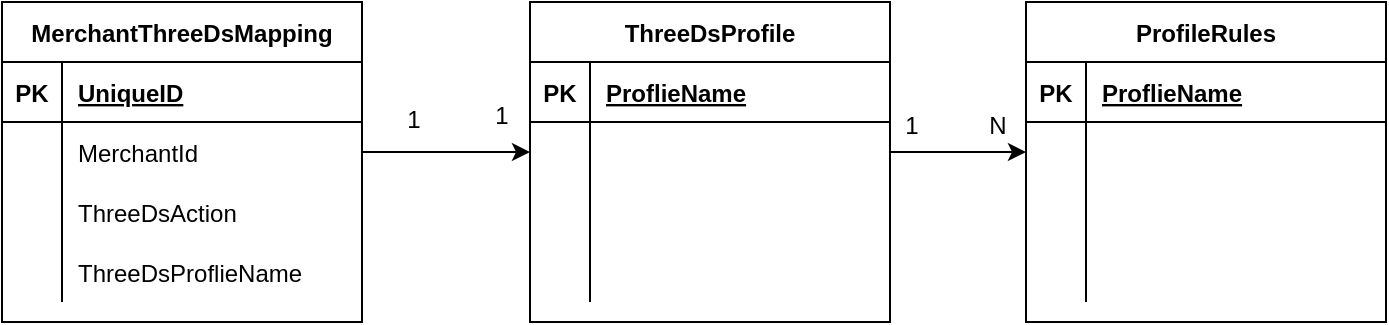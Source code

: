 <mxfile version="16.2.4" type="github">
  <diagram id="QuSsdBB1C0MYCIK4fWfi" name="Page-1">
    <mxGraphModel dx="1426" dy="803" grid="0" gridSize="10" guides="1" tooltips="1" connect="1" arrows="1" fold="1" page="1" pageScale="1" pageWidth="827" pageHeight="1169" math="0" shadow="0">
      <root>
        <mxCell id="0" />
        <mxCell id="1" parent="0" />
        <mxCell id="1ruiHkDxOdOxmAnrdIeZ-1" value="ThreeDsProfile" style="shape=table;startSize=30;container=1;collapsible=1;childLayout=tableLayout;fixedRows=1;rowLines=0;fontStyle=1;align=center;resizeLast=1;" parent="1" vertex="1">
          <mxGeometry x="299" y="189" width="180" height="160" as="geometry" />
        </mxCell>
        <mxCell id="1ruiHkDxOdOxmAnrdIeZ-2" value="" style="shape=tableRow;horizontal=0;startSize=0;swimlaneHead=0;swimlaneBody=0;fillColor=none;collapsible=0;dropTarget=0;points=[[0,0.5],[1,0.5]];portConstraint=eastwest;top=0;left=0;right=0;bottom=1;" parent="1ruiHkDxOdOxmAnrdIeZ-1" vertex="1">
          <mxGeometry y="30" width="180" height="30" as="geometry" />
        </mxCell>
        <mxCell id="1ruiHkDxOdOxmAnrdIeZ-3" value="PK" style="shape=partialRectangle;connectable=0;fillColor=none;top=0;left=0;bottom=0;right=0;fontStyle=1;overflow=hidden;" parent="1ruiHkDxOdOxmAnrdIeZ-2" vertex="1">
          <mxGeometry width="30" height="30" as="geometry">
            <mxRectangle width="30" height="30" as="alternateBounds" />
          </mxGeometry>
        </mxCell>
        <mxCell id="1ruiHkDxOdOxmAnrdIeZ-4" value="ProflieName" style="shape=partialRectangle;connectable=0;fillColor=none;top=0;left=0;bottom=0;right=0;align=left;spacingLeft=6;fontStyle=5;overflow=hidden;" parent="1ruiHkDxOdOxmAnrdIeZ-2" vertex="1">
          <mxGeometry x="30" width="150" height="30" as="geometry">
            <mxRectangle width="150" height="30" as="alternateBounds" />
          </mxGeometry>
        </mxCell>
        <mxCell id="1ruiHkDxOdOxmAnrdIeZ-5" value="" style="shape=tableRow;horizontal=0;startSize=0;swimlaneHead=0;swimlaneBody=0;fillColor=none;collapsible=0;dropTarget=0;points=[[0,0.5],[1,0.5]];portConstraint=eastwest;top=0;left=0;right=0;bottom=0;" parent="1ruiHkDxOdOxmAnrdIeZ-1" vertex="1">
          <mxGeometry y="60" width="180" height="30" as="geometry" />
        </mxCell>
        <mxCell id="1ruiHkDxOdOxmAnrdIeZ-6" value="" style="shape=partialRectangle;connectable=0;fillColor=none;top=0;left=0;bottom=0;right=0;editable=1;overflow=hidden;" parent="1ruiHkDxOdOxmAnrdIeZ-5" vertex="1">
          <mxGeometry width="30" height="30" as="geometry">
            <mxRectangle width="30" height="30" as="alternateBounds" />
          </mxGeometry>
        </mxCell>
        <mxCell id="1ruiHkDxOdOxmAnrdIeZ-7" value="" style="shape=partialRectangle;connectable=0;fillColor=none;top=0;left=0;bottom=0;right=0;align=left;spacingLeft=6;overflow=hidden;" parent="1ruiHkDxOdOxmAnrdIeZ-5" vertex="1">
          <mxGeometry x="30" width="150" height="30" as="geometry">
            <mxRectangle width="150" height="30" as="alternateBounds" />
          </mxGeometry>
        </mxCell>
        <mxCell id="1ruiHkDxOdOxmAnrdIeZ-8" value="" style="shape=tableRow;horizontal=0;startSize=0;swimlaneHead=0;swimlaneBody=0;fillColor=none;collapsible=0;dropTarget=0;points=[[0,0.5],[1,0.5]];portConstraint=eastwest;top=0;left=0;right=0;bottom=0;" parent="1ruiHkDxOdOxmAnrdIeZ-1" vertex="1">
          <mxGeometry y="90" width="180" height="30" as="geometry" />
        </mxCell>
        <mxCell id="1ruiHkDxOdOxmAnrdIeZ-9" value="" style="shape=partialRectangle;connectable=0;fillColor=none;top=0;left=0;bottom=0;right=0;editable=1;overflow=hidden;" parent="1ruiHkDxOdOxmAnrdIeZ-8" vertex="1">
          <mxGeometry width="30" height="30" as="geometry">
            <mxRectangle width="30" height="30" as="alternateBounds" />
          </mxGeometry>
        </mxCell>
        <mxCell id="1ruiHkDxOdOxmAnrdIeZ-10" value="" style="shape=partialRectangle;connectable=0;fillColor=none;top=0;left=0;bottom=0;right=0;align=left;spacingLeft=6;overflow=hidden;" parent="1ruiHkDxOdOxmAnrdIeZ-8" vertex="1">
          <mxGeometry x="30" width="150" height="30" as="geometry">
            <mxRectangle width="150" height="30" as="alternateBounds" />
          </mxGeometry>
        </mxCell>
        <mxCell id="1ruiHkDxOdOxmAnrdIeZ-11" value="" style="shape=tableRow;horizontal=0;startSize=0;swimlaneHead=0;swimlaneBody=0;fillColor=none;collapsible=0;dropTarget=0;points=[[0,0.5],[1,0.5]];portConstraint=eastwest;top=0;left=0;right=0;bottom=0;" parent="1ruiHkDxOdOxmAnrdIeZ-1" vertex="1">
          <mxGeometry y="120" width="180" height="30" as="geometry" />
        </mxCell>
        <mxCell id="1ruiHkDxOdOxmAnrdIeZ-12" value="" style="shape=partialRectangle;connectable=0;fillColor=none;top=0;left=0;bottom=0;right=0;editable=1;overflow=hidden;" parent="1ruiHkDxOdOxmAnrdIeZ-11" vertex="1">
          <mxGeometry width="30" height="30" as="geometry">
            <mxRectangle width="30" height="30" as="alternateBounds" />
          </mxGeometry>
        </mxCell>
        <mxCell id="1ruiHkDxOdOxmAnrdIeZ-13" value="" style="shape=partialRectangle;connectable=0;fillColor=none;top=0;left=0;bottom=0;right=0;align=left;spacingLeft=6;overflow=hidden;" parent="1ruiHkDxOdOxmAnrdIeZ-11" vertex="1">
          <mxGeometry x="30" width="150" height="30" as="geometry">
            <mxRectangle width="150" height="30" as="alternateBounds" />
          </mxGeometry>
        </mxCell>
        <mxCell id="1ruiHkDxOdOxmAnrdIeZ-14" value="MerchantThreeDsMapping" style="shape=table;startSize=30;container=1;collapsible=1;childLayout=tableLayout;fixedRows=1;rowLines=0;fontStyle=1;align=center;resizeLast=1;" parent="1" vertex="1">
          <mxGeometry x="35" y="189" width="180" height="160" as="geometry" />
        </mxCell>
        <mxCell id="1ruiHkDxOdOxmAnrdIeZ-15" value="" style="shape=tableRow;horizontal=0;startSize=0;swimlaneHead=0;swimlaneBody=0;fillColor=none;collapsible=0;dropTarget=0;points=[[0,0.5],[1,0.5]];portConstraint=eastwest;top=0;left=0;right=0;bottom=1;" parent="1ruiHkDxOdOxmAnrdIeZ-14" vertex="1">
          <mxGeometry y="30" width="180" height="30" as="geometry" />
        </mxCell>
        <mxCell id="1ruiHkDxOdOxmAnrdIeZ-16" value="PK" style="shape=partialRectangle;connectable=0;fillColor=none;top=0;left=0;bottom=0;right=0;fontStyle=1;overflow=hidden;" parent="1ruiHkDxOdOxmAnrdIeZ-15" vertex="1">
          <mxGeometry width="30" height="30" as="geometry">
            <mxRectangle width="30" height="30" as="alternateBounds" />
          </mxGeometry>
        </mxCell>
        <mxCell id="1ruiHkDxOdOxmAnrdIeZ-17" value="UniqueID" style="shape=partialRectangle;connectable=0;fillColor=none;top=0;left=0;bottom=0;right=0;align=left;spacingLeft=6;fontStyle=5;overflow=hidden;" parent="1ruiHkDxOdOxmAnrdIeZ-15" vertex="1">
          <mxGeometry x="30" width="150" height="30" as="geometry">
            <mxRectangle width="150" height="30" as="alternateBounds" />
          </mxGeometry>
        </mxCell>
        <mxCell id="1ruiHkDxOdOxmAnrdIeZ-18" value="" style="shape=tableRow;horizontal=0;startSize=0;swimlaneHead=0;swimlaneBody=0;fillColor=none;collapsible=0;dropTarget=0;points=[[0,0.5],[1,0.5]];portConstraint=eastwest;top=0;left=0;right=0;bottom=0;" parent="1ruiHkDxOdOxmAnrdIeZ-14" vertex="1">
          <mxGeometry y="60" width="180" height="30" as="geometry" />
        </mxCell>
        <mxCell id="1ruiHkDxOdOxmAnrdIeZ-19" value="" style="shape=partialRectangle;connectable=0;fillColor=none;top=0;left=0;bottom=0;right=0;editable=1;overflow=hidden;" parent="1ruiHkDxOdOxmAnrdIeZ-18" vertex="1">
          <mxGeometry width="30" height="30" as="geometry">
            <mxRectangle width="30" height="30" as="alternateBounds" />
          </mxGeometry>
        </mxCell>
        <mxCell id="1ruiHkDxOdOxmAnrdIeZ-20" value="MerchantId" style="shape=partialRectangle;connectable=0;fillColor=none;top=0;left=0;bottom=0;right=0;align=left;spacingLeft=6;overflow=hidden;" parent="1ruiHkDxOdOxmAnrdIeZ-18" vertex="1">
          <mxGeometry x="30" width="150" height="30" as="geometry">
            <mxRectangle width="150" height="30" as="alternateBounds" />
          </mxGeometry>
        </mxCell>
        <mxCell id="1ruiHkDxOdOxmAnrdIeZ-21" value="" style="shape=tableRow;horizontal=0;startSize=0;swimlaneHead=0;swimlaneBody=0;fillColor=none;collapsible=0;dropTarget=0;points=[[0,0.5],[1,0.5]];portConstraint=eastwest;top=0;left=0;right=0;bottom=0;" parent="1ruiHkDxOdOxmAnrdIeZ-14" vertex="1">
          <mxGeometry y="90" width="180" height="30" as="geometry" />
        </mxCell>
        <mxCell id="1ruiHkDxOdOxmAnrdIeZ-22" value="" style="shape=partialRectangle;connectable=0;fillColor=none;top=0;left=0;bottom=0;right=0;editable=1;overflow=hidden;" parent="1ruiHkDxOdOxmAnrdIeZ-21" vertex="1">
          <mxGeometry width="30" height="30" as="geometry">
            <mxRectangle width="30" height="30" as="alternateBounds" />
          </mxGeometry>
        </mxCell>
        <mxCell id="1ruiHkDxOdOxmAnrdIeZ-23" value="ThreeDsAction" style="shape=partialRectangle;connectable=0;fillColor=none;top=0;left=0;bottom=0;right=0;align=left;spacingLeft=6;overflow=hidden;" parent="1ruiHkDxOdOxmAnrdIeZ-21" vertex="1">
          <mxGeometry x="30" width="150" height="30" as="geometry">
            <mxRectangle width="150" height="30" as="alternateBounds" />
          </mxGeometry>
        </mxCell>
        <mxCell id="1ruiHkDxOdOxmAnrdIeZ-24" value="" style="shape=tableRow;horizontal=0;startSize=0;swimlaneHead=0;swimlaneBody=0;fillColor=none;collapsible=0;dropTarget=0;points=[[0,0.5],[1,0.5]];portConstraint=eastwest;top=0;left=0;right=0;bottom=0;" parent="1ruiHkDxOdOxmAnrdIeZ-14" vertex="1">
          <mxGeometry y="120" width="180" height="30" as="geometry" />
        </mxCell>
        <mxCell id="1ruiHkDxOdOxmAnrdIeZ-25" value="" style="shape=partialRectangle;connectable=0;fillColor=none;top=0;left=0;bottom=0;right=0;editable=1;overflow=hidden;" parent="1ruiHkDxOdOxmAnrdIeZ-24" vertex="1">
          <mxGeometry width="30" height="30" as="geometry">
            <mxRectangle width="30" height="30" as="alternateBounds" />
          </mxGeometry>
        </mxCell>
        <mxCell id="1ruiHkDxOdOxmAnrdIeZ-26" value="ThreeDsProflieName" style="shape=partialRectangle;connectable=0;fillColor=none;top=0;left=0;bottom=0;right=0;align=left;spacingLeft=6;overflow=hidden;" parent="1ruiHkDxOdOxmAnrdIeZ-24" vertex="1">
          <mxGeometry x="30" width="150" height="30" as="geometry">
            <mxRectangle width="150" height="30" as="alternateBounds" />
          </mxGeometry>
        </mxCell>
        <mxCell id="1ruiHkDxOdOxmAnrdIeZ-27" style="edgeStyle=orthogonalEdgeStyle;rounded=0;orthogonalLoop=1;jettySize=auto;html=1;entryX=0;entryY=0.5;entryDx=0;entryDy=0;" parent="1" source="1ruiHkDxOdOxmAnrdIeZ-18" target="1ruiHkDxOdOxmAnrdIeZ-5" edge="1">
          <mxGeometry relative="1" as="geometry" />
        </mxCell>
        <mxCell id="1ruiHkDxOdOxmAnrdIeZ-28" value="1" style="text;html=1;strokeColor=none;fillColor=none;align=center;verticalAlign=middle;whiteSpace=wrap;rounded=0;" parent="1" vertex="1">
          <mxGeometry x="211" y="233" width="60" height="30" as="geometry" />
        </mxCell>
        <mxCell id="1ruiHkDxOdOxmAnrdIeZ-29" value="1" style="text;html=1;strokeColor=none;fillColor=none;align=center;verticalAlign=middle;whiteSpace=wrap;rounded=0;" parent="1" vertex="1">
          <mxGeometry x="255" y="231" width="60" height="30" as="geometry" />
        </mxCell>
        <mxCell id="I6tiIlbj5-KWOM6XnBsq-1" value="ProfileRules" style="shape=table;startSize=30;container=1;collapsible=1;childLayout=tableLayout;fixedRows=1;rowLines=0;fontStyle=1;align=center;resizeLast=1;" vertex="1" parent="1">
          <mxGeometry x="547" y="189" width="180" height="160" as="geometry" />
        </mxCell>
        <mxCell id="I6tiIlbj5-KWOM6XnBsq-2" value="" style="shape=tableRow;horizontal=0;startSize=0;swimlaneHead=0;swimlaneBody=0;fillColor=none;collapsible=0;dropTarget=0;points=[[0,0.5],[1,0.5]];portConstraint=eastwest;top=0;left=0;right=0;bottom=1;" vertex="1" parent="I6tiIlbj5-KWOM6XnBsq-1">
          <mxGeometry y="30" width="180" height="30" as="geometry" />
        </mxCell>
        <mxCell id="I6tiIlbj5-KWOM6XnBsq-3" value="PK" style="shape=partialRectangle;connectable=0;fillColor=none;top=0;left=0;bottom=0;right=0;fontStyle=1;overflow=hidden;" vertex="1" parent="I6tiIlbj5-KWOM6XnBsq-2">
          <mxGeometry width="30" height="30" as="geometry">
            <mxRectangle width="30" height="30" as="alternateBounds" />
          </mxGeometry>
        </mxCell>
        <mxCell id="I6tiIlbj5-KWOM6XnBsq-4" value="ProflieName" style="shape=partialRectangle;connectable=0;fillColor=none;top=0;left=0;bottom=0;right=0;align=left;spacingLeft=6;fontStyle=5;overflow=hidden;" vertex="1" parent="I6tiIlbj5-KWOM6XnBsq-2">
          <mxGeometry x="30" width="150" height="30" as="geometry">
            <mxRectangle width="150" height="30" as="alternateBounds" />
          </mxGeometry>
        </mxCell>
        <mxCell id="I6tiIlbj5-KWOM6XnBsq-5" value="" style="shape=tableRow;horizontal=0;startSize=0;swimlaneHead=0;swimlaneBody=0;fillColor=none;collapsible=0;dropTarget=0;points=[[0,0.5],[1,0.5]];portConstraint=eastwest;top=0;left=0;right=0;bottom=0;" vertex="1" parent="I6tiIlbj5-KWOM6XnBsq-1">
          <mxGeometry y="60" width="180" height="30" as="geometry" />
        </mxCell>
        <mxCell id="I6tiIlbj5-KWOM6XnBsq-6" value="" style="shape=partialRectangle;connectable=0;fillColor=none;top=0;left=0;bottom=0;right=0;editable=1;overflow=hidden;" vertex="1" parent="I6tiIlbj5-KWOM6XnBsq-5">
          <mxGeometry width="30" height="30" as="geometry">
            <mxRectangle width="30" height="30" as="alternateBounds" />
          </mxGeometry>
        </mxCell>
        <mxCell id="I6tiIlbj5-KWOM6XnBsq-7" value="" style="shape=partialRectangle;connectable=0;fillColor=none;top=0;left=0;bottom=0;right=0;align=left;spacingLeft=6;overflow=hidden;" vertex="1" parent="I6tiIlbj5-KWOM6XnBsq-5">
          <mxGeometry x="30" width="150" height="30" as="geometry">
            <mxRectangle width="150" height="30" as="alternateBounds" />
          </mxGeometry>
        </mxCell>
        <mxCell id="I6tiIlbj5-KWOM6XnBsq-8" value="" style="shape=tableRow;horizontal=0;startSize=0;swimlaneHead=0;swimlaneBody=0;fillColor=none;collapsible=0;dropTarget=0;points=[[0,0.5],[1,0.5]];portConstraint=eastwest;top=0;left=0;right=0;bottom=0;" vertex="1" parent="I6tiIlbj5-KWOM6XnBsq-1">
          <mxGeometry y="90" width="180" height="30" as="geometry" />
        </mxCell>
        <mxCell id="I6tiIlbj5-KWOM6XnBsq-9" value="" style="shape=partialRectangle;connectable=0;fillColor=none;top=0;left=0;bottom=0;right=0;editable=1;overflow=hidden;" vertex="1" parent="I6tiIlbj5-KWOM6XnBsq-8">
          <mxGeometry width="30" height="30" as="geometry">
            <mxRectangle width="30" height="30" as="alternateBounds" />
          </mxGeometry>
        </mxCell>
        <mxCell id="I6tiIlbj5-KWOM6XnBsq-10" value="" style="shape=partialRectangle;connectable=0;fillColor=none;top=0;left=0;bottom=0;right=0;align=left;spacingLeft=6;overflow=hidden;" vertex="1" parent="I6tiIlbj5-KWOM6XnBsq-8">
          <mxGeometry x="30" width="150" height="30" as="geometry">
            <mxRectangle width="150" height="30" as="alternateBounds" />
          </mxGeometry>
        </mxCell>
        <mxCell id="I6tiIlbj5-KWOM6XnBsq-11" value="" style="shape=tableRow;horizontal=0;startSize=0;swimlaneHead=0;swimlaneBody=0;fillColor=none;collapsible=0;dropTarget=0;points=[[0,0.5],[1,0.5]];portConstraint=eastwest;top=0;left=0;right=0;bottom=0;" vertex="1" parent="I6tiIlbj5-KWOM6XnBsq-1">
          <mxGeometry y="120" width="180" height="30" as="geometry" />
        </mxCell>
        <mxCell id="I6tiIlbj5-KWOM6XnBsq-12" value="" style="shape=partialRectangle;connectable=0;fillColor=none;top=0;left=0;bottom=0;right=0;editable=1;overflow=hidden;" vertex="1" parent="I6tiIlbj5-KWOM6XnBsq-11">
          <mxGeometry width="30" height="30" as="geometry">
            <mxRectangle width="30" height="30" as="alternateBounds" />
          </mxGeometry>
        </mxCell>
        <mxCell id="I6tiIlbj5-KWOM6XnBsq-13" value="" style="shape=partialRectangle;connectable=0;fillColor=none;top=0;left=0;bottom=0;right=0;align=left;spacingLeft=6;overflow=hidden;" vertex="1" parent="I6tiIlbj5-KWOM6XnBsq-11">
          <mxGeometry x="30" width="150" height="30" as="geometry">
            <mxRectangle width="150" height="30" as="alternateBounds" />
          </mxGeometry>
        </mxCell>
        <mxCell id="I6tiIlbj5-KWOM6XnBsq-14" style="edgeStyle=orthogonalEdgeStyle;rounded=0;orthogonalLoop=1;jettySize=auto;html=1;entryX=0;entryY=0.5;entryDx=0;entryDy=0;" edge="1" parent="1" source="1ruiHkDxOdOxmAnrdIeZ-5" target="I6tiIlbj5-KWOM6XnBsq-5">
          <mxGeometry relative="1" as="geometry" />
        </mxCell>
        <mxCell id="I6tiIlbj5-KWOM6XnBsq-15" value="1" style="text;html=1;strokeColor=none;fillColor=none;align=center;verticalAlign=middle;whiteSpace=wrap;rounded=0;" vertex="1" parent="1">
          <mxGeometry x="460" y="236" width="60" height="30" as="geometry" />
        </mxCell>
        <mxCell id="I6tiIlbj5-KWOM6XnBsq-16" value="N" style="text;html=1;strokeColor=none;fillColor=none;align=center;verticalAlign=middle;whiteSpace=wrap;rounded=0;" vertex="1" parent="1">
          <mxGeometry x="503" y="236" width="60" height="30" as="geometry" />
        </mxCell>
      </root>
    </mxGraphModel>
  </diagram>
</mxfile>
